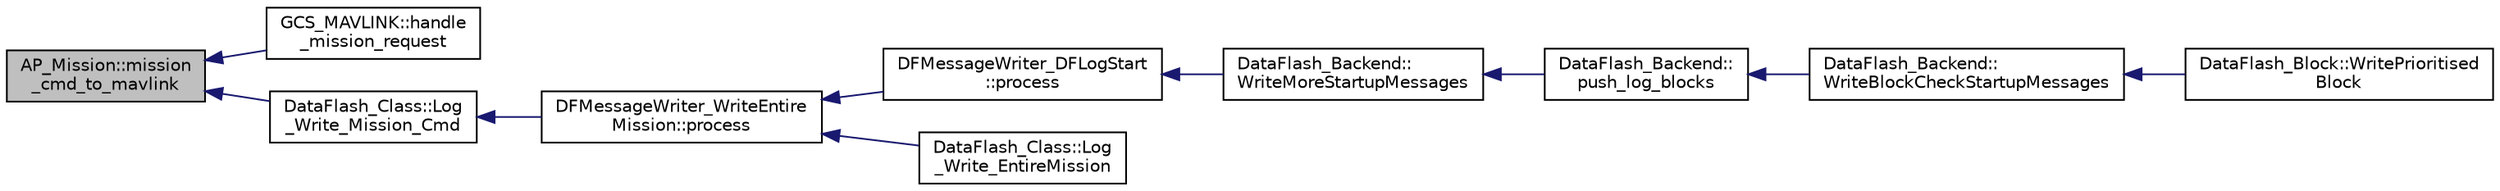 digraph "AP_Mission::mission_cmd_to_mavlink"
{
 // INTERACTIVE_SVG=YES
  edge [fontname="Helvetica",fontsize="10",labelfontname="Helvetica",labelfontsize="10"];
  node [fontname="Helvetica",fontsize="10",shape=record];
  rankdir="LR";
  Node1 [label="AP_Mission::mission\l_cmd_to_mavlink",height=0.2,width=0.4,color="black", fillcolor="grey75", style="filled", fontcolor="black"];
  Node1 -> Node2 [dir="back",color="midnightblue",fontsize="10",style="solid",fontname="Helvetica"];
  Node2 [label="GCS_MAVLINK::handle\l_mission_request",height=0.2,width=0.4,color="black", fillcolor="white", style="filled",URL="$classGCS__MAVLINK.html#a3904d7894979bcbdc58083f39b1aa8da"];
  Node1 -> Node3 [dir="back",color="midnightblue",fontsize="10",style="solid",fontname="Helvetica"];
  Node3 [label="DataFlash_Class::Log\l_Write_Mission_Cmd",height=0.2,width=0.4,color="black", fillcolor="white", style="filled",URL="$classDataFlash__Class.html#a8b156e2ea20fa8114326def2361cbe38"];
  Node3 -> Node4 [dir="back",color="midnightblue",fontsize="10",style="solid",fontname="Helvetica"];
  Node4 [label="DFMessageWriter_WriteEntire\lMission::process",height=0.2,width=0.4,color="black", fillcolor="white", style="filled",URL="$classDFMessageWriter__WriteEntireMission.html#a157afd1587cb4756d21bfd04bd64fdd1"];
  Node4 -> Node5 [dir="back",color="midnightblue",fontsize="10",style="solid",fontname="Helvetica"];
  Node5 [label="DFMessageWriter_DFLogStart\l::process",height=0.2,width=0.4,color="black", fillcolor="white", style="filled",URL="$classDFMessageWriter__DFLogStart.html#a81d7ab192bff2616b7649f3d4bdf7ca7"];
  Node5 -> Node6 [dir="back",color="midnightblue",fontsize="10",style="solid",fontname="Helvetica"];
  Node6 [label="DataFlash_Backend::\lWriteMoreStartupMessages",height=0.2,width=0.4,color="black", fillcolor="white", style="filled",URL="$classDataFlash__Backend.html#af17a5022c4e47cfdd56c1a5887e85632"];
  Node6 -> Node7 [dir="back",color="midnightblue",fontsize="10",style="solid",fontname="Helvetica"];
  Node7 [label="DataFlash_Backend::\lpush_log_blocks",height=0.2,width=0.4,color="black", fillcolor="white", style="filled",URL="$classDataFlash__Backend.html#af5ccb067107a1ee7289ec208b5bc3bae"];
  Node7 -> Node8 [dir="back",color="midnightblue",fontsize="10",style="solid",fontname="Helvetica"];
  Node8 [label="DataFlash_Backend::\lWriteBlockCheckStartupMessages",height=0.2,width=0.4,color="black", fillcolor="white", style="filled",URL="$classDataFlash__Backend.html#a82784dcb330ac456bbd1d3333b7c5769"];
  Node8 -> Node9 [dir="back",color="midnightblue",fontsize="10",style="solid",fontname="Helvetica"];
  Node9 [label="DataFlash_Block::WritePrioritised\lBlock",height=0.2,width=0.4,color="black", fillcolor="white", style="filled",URL="$classDataFlash__Block.html#aeb4df7ca0d756fa0f7e6d5e172b35658"];
  Node4 -> Node10 [dir="back",color="midnightblue",fontsize="10",style="solid",fontname="Helvetica"];
  Node10 [label="DataFlash_Class::Log\l_Write_EntireMission",height=0.2,width=0.4,color="black", fillcolor="white", style="filled",URL="$classDataFlash__Class.html#ab5fa6499a02a0039c9104715fee9ca3b"];
}
